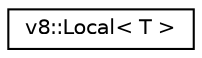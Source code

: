 digraph "Graphical Class Hierarchy"
{
  edge [fontname="Helvetica",fontsize="10",labelfontname="Helvetica",labelfontsize="10"];
  node [fontname="Helvetica",fontsize="10",shape=record];
  rankdir="LR";
  Node1 [label="v8::Local\< T \>",height=0.2,width=0.4,color="black", fillcolor="white", style="filled",URL="$classv8_1_1Local.html"];
}
